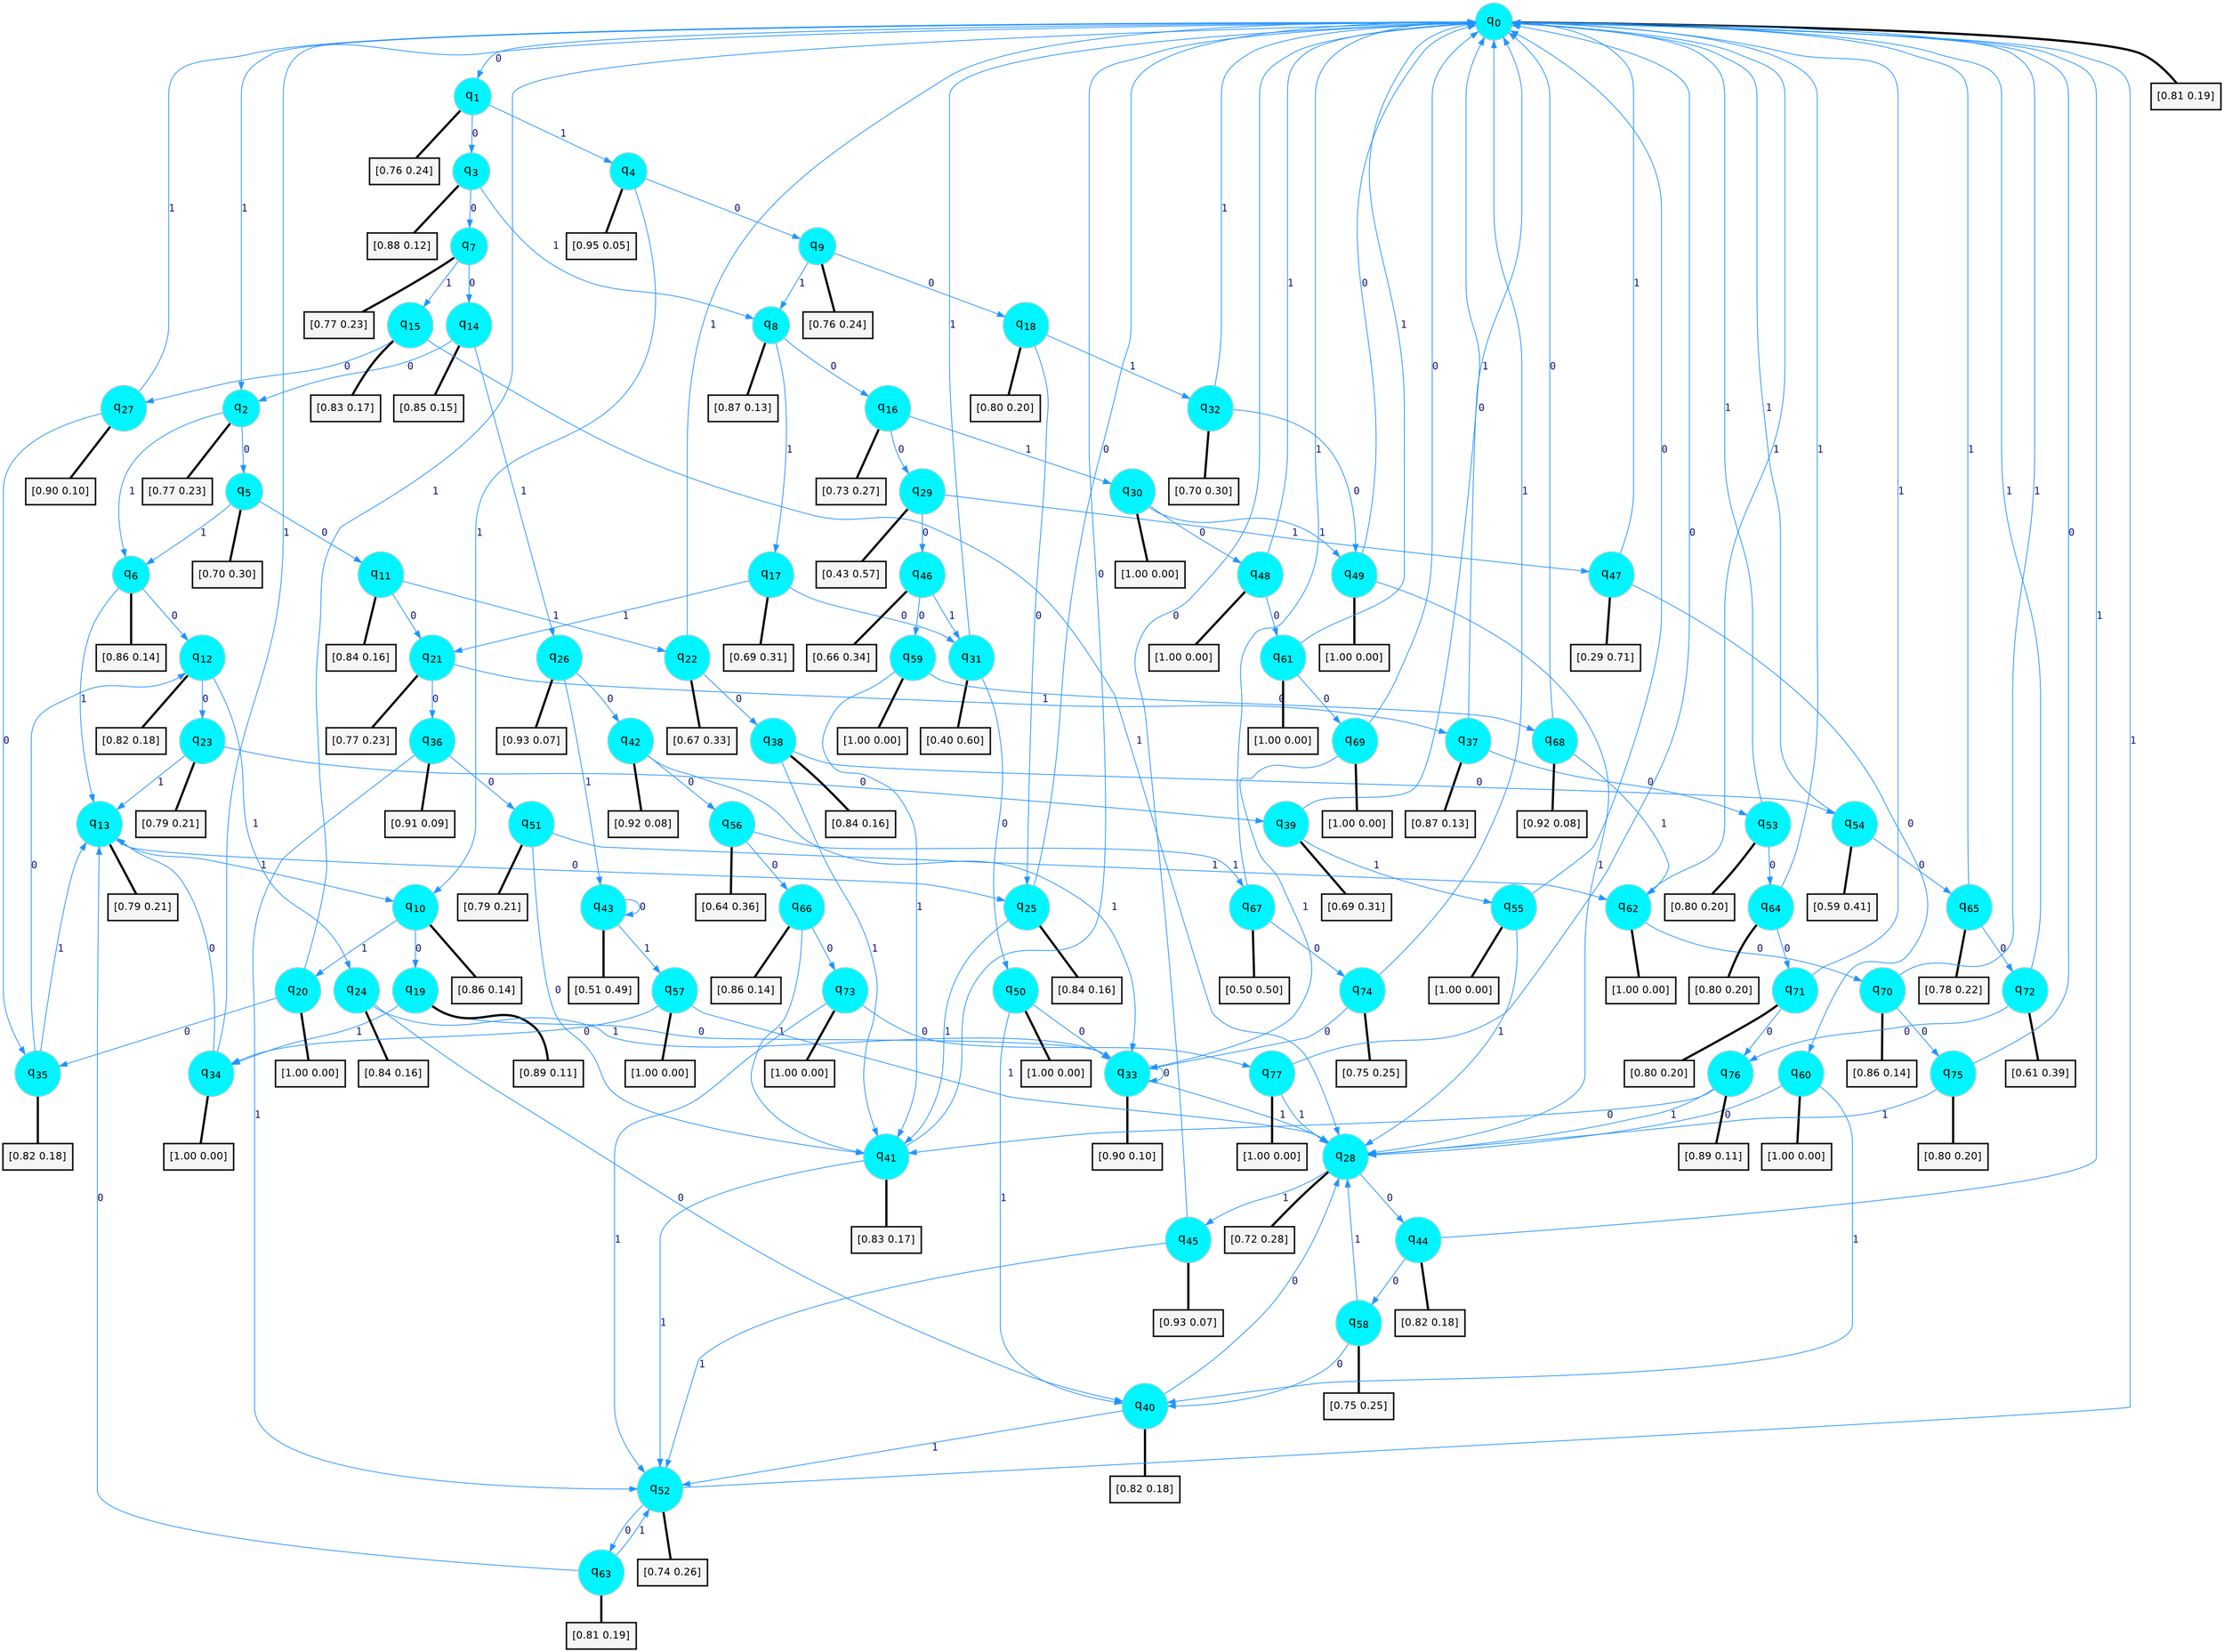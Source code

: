 digraph G {
graph [
bgcolor=transparent, dpi=300, rankdir=TD, size="40,25"];
node [
color=gray, fillcolor=turquoise1, fontcolor=black, fontname=Helvetica, fontsize=16, fontweight=bold, shape=circle, style=filled];
edge [
arrowsize=1, color=dodgerblue1, fontcolor=midnightblue, fontname=courier, fontweight=bold, penwidth=1, style=solid, weight=20];
0[label=<q<SUB>0</SUB>>];
1[label=<q<SUB>1</SUB>>];
2[label=<q<SUB>2</SUB>>];
3[label=<q<SUB>3</SUB>>];
4[label=<q<SUB>4</SUB>>];
5[label=<q<SUB>5</SUB>>];
6[label=<q<SUB>6</SUB>>];
7[label=<q<SUB>7</SUB>>];
8[label=<q<SUB>8</SUB>>];
9[label=<q<SUB>9</SUB>>];
10[label=<q<SUB>10</SUB>>];
11[label=<q<SUB>11</SUB>>];
12[label=<q<SUB>12</SUB>>];
13[label=<q<SUB>13</SUB>>];
14[label=<q<SUB>14</SUB>>];
15[label=<q<SUB>15</SUB>>];
16[label=<q<SUB>16</SUB>>];
17[label=<q<SUB>17</SUB>>];
18[label=<q<SUB>18</SUB>>];
19[label=<q<SUB>19</SUB>>];
20[label=<q<SUB>20</SUB>>];
21[label=<q<SUB>21</SUB>>];
22[label=<q<SUB>22</SUB>>];
23[label=<q<SUB>23</SUB>>];
24[label=<q<SUB>24</SUB>>];
25[label=<q<SUB>25</SUB>>];
26[label=<q<SUB>26</SUB>>];
27[label=<q<SUB>27</SUB>>];
28[label=<q<SUB>28</SUB>>];
29[label=<q<SUB>29</SUB>>];
30[label=<q<SUB>30</SUB>>];
31[label=<q<SUB>31</SUB>>];
32[label=<q<SUB>32</SUB>>];
33[label=<q<SUB>33</SUB>>];
34[label=<q<SUB>34</SUB>>];
35[label=<q<SUB>35</SUB>>];
36[label=<q<SUB>36</SUB>>];
37[label=<q<SUB>37</SUB>>];
38[label=<q<SUB>38</SUB>>];
39[label=<q<SUB>39</SUB>>];
40[label=<q<SUB>40</SUB>>];
41[label=<q<SUB>41</SUB>>];
42[label=<q<SUB>42</SUB>>];
43[label=<q<SUB>43</SUB>>];
44[label=<q<SUB>44</SUB>>];
45[label=<q<SUB>45</SUB>>];
46[label=<q<SUB>46</SUB>>];
47[label=<q<SUB>47</SUB>>];
48[label=<q<SUB>48</SUB>>];
49[label=<q<SUB>49</SUB>>];
50[label=<q<SUB>50</SUB>>];
51[label=<q<SUB>51</SUB>>];
52[label=<q<SUB>52</SUB>>];
53[label=<q<SUB>53</SUB>>];
54[label=<q<SUB>54</SUB>>];
55[label=<q<SUB>55</SUB>>];
56[label=<q<SUB>56</SUB>>];
57[label=<q<SUB>57</SUB>>];
58[label=<q<SUB>58</SUB>>];
59[label=<q<SUB>59</SUB>>];
60[label=<q<SUB>60</SUB>>];
61[label=<q<SUB>61</SUB>>];
62[label=<q<SUB>62</SUB>>];
63[label=<q<SUB>63</SUB>>];
64[label=<q<SUB>64</SUB>>];
65[label=<q<SUB>65</SUB>>];
66[label=<q<SUB>66</SUB>>];
67[label=<q<SUB>67</SUB>>];
68[label=<q<SUB>68</SUB>>];
69[label=<q<SUB>69</SUB>>];
70[label=<q<SUB>70</SUB>>];
71[label=<q<SUB>71</SUB>>];
72[label=<q<SUB>72</SUB>>];
73[label=<q<SUB>73</SUB>>];
74[label=<q<SUB>74</SUB>>];
75[label=<q<SUB>75</SUB>>];
76[label=<q<SUB>76</SUB>>];
77[label=<q<SUB>77</SUB>>];
78[label="[0.81 0.19]", shape=box,fontcolor=black, fontname=Helvetica, fontsize=14, penwidth=2, fillcolor=whitesmoke,color=black];
79[label="[0.76 0.24]", shape=box,fontcolor=black, fontname=Helvetica, fontsize=14, penwidth=2, fillcolor=whitesmoke,color=black];
80[label="[0.77 0.23]", shape=box,fontcolor=black, fontname=Helvetica, fontsize=14, penwidth=2, fillcolor=whitesmoke,color=black];
81[label="[0.88 0.12]", shape=box,fontcolor=black, fontname=Helvetica, fontsize=14, penwidth=2, fillcolor=whitesmoke,color=black];
82[label="[0.95 0.05]", shape=box,fontcolor=black, fontname=Helvetica, fontsize=14, penwidth=2, fillcolor=whitesmoke,color=black];
83[label="[0.70 0.30]", shape=box,fontcolor=black, fontname=Helvetica, fontsize=14, penwidth=2, fillcolor=whitesmoke,color=black];
84[label="[0.86 0.14]", shape=box,fontcolor=black, fontname=Helvetica, fontsize=14, penwidth=2, fillcolor=whitesmoke,color=black];
85[label="[0.77 0.23]", shape=box,fontcolor=black, fontname=Helvetica, fontsize=14, penwidth=2, fillcolor=whitesmoke,color=black];
86[label="[0.87 0.13]", shape=box,fontcolor=black, fontname=Helvetica, fontsize=14, penwidth=2, fillcolor=whitesmoke,color=black];
87[label="[0.76 0.24]", shape=box,fontcolor=black, fontname=Helvetica, fontsize=14, penwidth=2, fillcolor=whitesmoke,color=black];
88[label="[0.86 0.14]", shape=box,fontcolor=black, fontname=Helvetica, fontsize=14, penwidth=2, fillcolor=whitesmoke,color=black];
89[label="[0.84 0.16]", shape=box,fontcolor=black, fontname=Helvetica, fontsize=14, penwidth=2, fillcolor=whitesmoke,color=black];
90[label="[0.82 0.18]", shape=box,fontcolor=black, fontname=Helvetica, fontsize=14, penwidth=2, fillcolor=whitesmoke,color=black];
91[label="[0.79 0.21]", shape=box,fontcolor=black, fontname=Helvetica, fontsize=14, penwidth=2, fillcolor=whitesmoke,color=black];
92[label="[0.85 0.15]", shape=box,fontcolor=black, fontname=Helvetica, fontsize=14, penwidth=2, fillcolor=whitesmoke,color=black];
93[label="[0.83 0.17]", shape=box,fontcolor=black, fontname=Helvetica, fontsize=14, penwidth=2, fillcolor=whitesmoke,color=black];
94[label="[0.73 0.27]", shape=box,fontcolor=black, fontname=Helvetica, fontsize=14, penwidth=2, fillcolor=whitesmoke,color=black];
95[label="[0.69 0.31]", shape=box,fontcolor=black, fontname=Helvetica, fontsize=14, penwidth=2, fillcolor=whitesmoke,color=black];
96[label="[0.80 0.20]", shape=box,fontcolor=black, fontname=Helvetica, fontsize=14, penwidth=2, fillcolor=whitesmoke,color=black];
97[label="[0.89 0.11]", shape=box,fontcolor=black, fontname=Helvetica, fontsize=14, penwidth=2, fillcolor=whitesmoke,color=black];
98[label="[1.00 0.00]", shape=box,fontcolor=black, fontname=Helvetica, fontsize=14, penwidth=2, fillcolor=whitesmoke,color=black];
99[label="[0.77 0.23]", shape=box,fontcolor=black, fontname=Helvetica, fontsize=14, penwidth=2, fillcolor=whitesmoke,color=black];
100[label="[0.67 0.33]", shape=box,fontcolor=black, fontname=Helvetica, fontsize=14, penwidth=2, fillcolor=whitesmoke,color=black];
101[label="[0.79 0.21]", shape=box,fontcolor=black, fontname=Helvetica, fontsize=14, penwidth=2, fillcolor=whitesmoke,color=black];
102[label="[0.84 0.16]", shape=box,fontcolor=black, fontname=Helvetica, fontsize=14, penwidth=2, fillcolor=whitesmoke,color=black];
103[label="[0.84 0.16]", shape=box,fontcolor=black, fontname=Helvetica, fontsize=14, penwidth=2, fillcolor=whitesmoke,color=black];
104[label="[0.93 0.07]", shape=box,fontcolor=black, fontname=Helvetica, fontsize=14, penwidth=2, fillcolor=whitesmoke,color=black];
105[label="[0.90 0.10]", shape=box,fontcolor=black, fontname=Helvetica, fontsize=14, penwidth=2, fillcolor=whitesmoke,color=black];
106[label="[0.72 0.28]", shape=box,fontcolor=black, fontname=Helvetica, fontsize=14, penwidth=2, fillcolor=whitesmoke,color=black];
107[label="[0.43 0.57]", shape=box,fontcolor=black, fontname=Helvetica, fontsize=14, penwidth=2, fillcolor=whitesmoke,color=black];
108[label="[1.00 0.00]", shape=box,fontcolor=black, fontname=Helvetica, fontsize=14, penwidth=2, fillcolor=whitesmoke,color=black];
109[label="[0.40 0.60]", shape=box,fontcolor=black, fontname=Helvetica, fontsize=14, penwidth=2, fillcolor=whitesmoke,color=black];
110[label="[0.70 0.30]", shape=box,fontcolor=black, fontname=Helvetica, fontsize=14, penwidth=2, fillcolor=whitesmoke,color=black];
111[label="[0.90 0.10]", shape=box,fontcolor=black, fontname=Helvetica, fontsize=14, penwidth=2, fillcolor=whitesmoke,color=black];
112[label="[1.00 0.00]", shape=box,fontcolor=black, fontname=Helvetica, fontsize=14, penwidth=2, fillcolor=whitesmoke,color=black];
113[label="[0.82 0.18]", shape=box,fontcolor=black, fontname=Helvetica, fontsize=14, penwidth=2, fillcolor=whitesmoke,color=black];
114[label="[0.91 0.09]", shape=box,fontcolor=black, fontname=Helvetica, fontsize=14, penwidth=2, fillcolor=whitesmoke,color=black];
115[label="[0.87 0.13]", shape=box,fontcolor=black, fontname=Helvetica, fontsize=14, penwidth=2, fillcolor=whitesmoke,color=black];
116[label="[0.84 0.16]", shape=box,fontcolor=black, fontname=Helvetica, fontsize=14, penwidth=2, fillcolor=whitesmoke,color=black];
117[label="[0.69 0.31]", shape=box,fontcolor=black, fontname=Helvetica, fontsize=14, penwidth=2, fillcolor=whitesmoke,color=black];
118[label="[0.82 0.18]", shape=box,fontcolor=black, fontname=Helvetica, fontsize=14, penwidth=2, fillcolor=whitesmoke,color=black];
119[label="[0.83 0.17]", shape=box,fontcolor=black, fontname=Helvetica, fontsize=14, penwidth=2, fillcolor=whitesmoke,color=black];
120[label="[0.92 0.08]", shape=box,fontcolor=black, fontname=Helvetica, fontsize=14, penwidth=2, fillcolor=whitesmoke,color=black];
121[label="[0.51 0.49]", shape=box,fontcolor=black, fontname=Helvetica, fontsize=14, penwidth=2, fillcolor=whitesmoke,color=black];
122[label="[0.82 0.18]", shape=box,fontcolor=black, fontname=Helvetica, fontsize=14, penwidth=2, fillcolor=whitesmoke,color=black];
123[label="[0.93 0.07]", shape=box,fontcolor=black, fontname=Helvetica, fontsize=14, penwidth=2, fillcolor=whitesmoke,color=black];
124[label="[0.66 0.34]", shape=box,fontcolor=black, fontname=Helvetica, fontsize=14, penwidth=2, fillcolor=whitesmoke,color=black];
125[label="[0.29 0.71]", shape=box,fontcolor=black, fontname=Helvetica, fontsize=14, penwidth=2, fillcolor=whitesmoke,color=black];
126[label="[1.00 0.00]", shape=box,fontcolor=black, fontname=Helvetica, fontsize=14, penwidth=2, fillcolor=whitesmoke,color=black];
127[label="[1.00 0.00]", shape=box,fontcolor=black, fontname=Helvetica, fontsize=14, penwidth=2, fillcolor=whitesmoke,color=black];
128[label="[1.00 0.00]", shape=box,fontcolor=black, fontname=Helvetica, fontsize=14, penwidth=2, fillcolor=whitesmoke,color=black];
129[label="[0.79 0.21]", shape=box,fontcolor=black, fontname=Helvetica, fontsize=14, penwidth=2, fillcolor=whitesmoke,color=black];
130[label="[0.74 0.26]", shape=box,fontcolor=black, fontname=Helvetica, fontsize=14, penwidth=2, fillcolor=whitesmoke,color=black];
131[label="[0.80 0.20]", shape=box,fontcolor=black, fontname=Helvetica, fontsize=14, penwidth=2, fillcolor=whitesmoke,color=black];
132[label="[0.59 0.41]", shape=box,fontcolor=black, fontname=Helvetica, fontsize=14, penwidth=2, fillcolor=whitesmoke,color=black];
133[label="[1.00 0.00]", shape=box,fontcolor=black, fontname=Helvetica, fontsize=14, penwidth=2, fillcolor=whitesmoke,color=black];
134[label="[0.64 0.36]", shape=box,fontcolor=black, fontname=Helvetica, fontsize=14, penwidth=2, fillcolor=whitesmoke,color=black];
135[label="[1.00 0.00]", shape=box,fontcolor=black, fontname=Helvetica, fontsize=14, penwidth=2, fillcolor=whitesmoke,color=black];
136[label="[0.75 0.25]", shape=box,fontcolor=black, fontname=Helvetica, fontsize=14, penwidth=2, fillcolor=whitesmoke,color=black];
137[label="[1.00 0.00]", shape=box,fontcolor=black, fontname=Helvetica, fontsize=14, penwidth=2, fillcolor=whitesmoke,color=black];
138[label="[1.00 0.00]", shape=box,fontcolor=black, fontname=Helvetica, fontsize=14, penwidth=2, fillcolor=whitesmoke,color=black];
139[label="[1.00 0.00]", shape=box,fontcolor=black, fontname=Helvetica, fontsize=14, penwidth=2, fillcolor=whitesmoke,color=black];
140[label="[1.00 0.00]", shape=box,fontcolor=black, fontname=Helvetica, fontsize=14, penwidth=2, fillcolor=whitesmoke,color=black];
141[label="[0.81 0.19]", shape=box,fontcolor=black, fontname=Helvetica, fontsize=14, penwidth=2, fillcolor=whitesmoke,color=black];
142[label="[0.80 0.20]", shape=box,fontcolor=black, fontname=Helvetica, fontsize=14, penwidth=2, fillcolor=whitesmoke,color=black];
143[label="[0.78 0.22]", shape=box,fontcolor=black, fontname=Helvetica, fontsize=14, penwidth=2, fillcolor=whitesmoke,color=black];
144[label="[0.86 0.14]", shape=box,fontcolor=black, fontname=Helvetica, fontsize=14, penwidth=2, fillcolor=whitesmoke,color=black];
145[label="[0.50 0.50]", shape=box,fontcolor=black, fontname=Helvetica, fontsize=14, penwidth=2, fillcolor=whitesmoke,color=black];
146[label="[0.92 0.08]", shape=box,fontcolor=black, fontname=Helvetica, fontsize=14, penwidth=2, fillcolor=whitesmoke,color=black];
147[label="[1.00 0.00]", shape=box,fontcolor=black, fontname=Helvetica, fontsize=14, penwidth=2, fillcolor=whitesmoke,color=black];
148[label="[0.86 0.14]", shape=box,fontcolor=black, fontname=Helvetica, fontsize=14, penwidth=2, fillcolor=whitesmoke,color=black];
149[label="[0.80 0.20]", shape=box,fontcolor=black, fontname=Helvetica, fontsize=14, penwidth=2, fillcolor=whitesmoke,color=black];
150[label="[0.61 0.39]", shape=box,fontcolor=black, fontname=Helvetica, fontsize=14, penwidth=2, fillcolor=whitesmoke,color=black];
151[label="[1.00 0.00]", shape=box,fontcolor=black, fontname=Helvetica, fontsize=14, penwidth=2, fillcolor=whitesmoke,color=black];
152[label="[0.75 0.25]", shape=box,fontcolor=black, fontname=Helvetica, fontsize=14, penwidth=2, fillcolor=whitesmoke,color=black];
153[label="[0.80 0.20]", shape=box,fontcolor=black, fontname=Helvetica, fontsize=14, penwidth=2, fillcolor=whitesmoke,color=black];
154[label="[0.89 0.11]", shape=box,fontcolor=black, fontname=Helvetica, fontsize=14, penwidth=2, fillcolor=whitesmoke,color=black];
155[label="[1.00 0.00]", shape=box,fontcolor=black, fontname=Helvetica, fontsize=14, penwidth=2, fillcolor=whitesmoke,color=black];
0->1 [label=0];
0->2 [label=1];
0->78 [arrowhead=none, penwidth=3,color=black];
1->3 [label=0];
1->4 [label=1];
1->79 [arrowhead=none, penwidth=3,color=black];
2->5 [label=0];
2->6 [label=1];
2->80 [arrowhead=none, penwidth=3,color=black];
3->7 [label=0];
3->8 [label=1];
3->81 [arrowhead=none, penwidth=3,color=black];
4->9 [label=0];
4->10 [label=1];
4->82 [arrowhead=none, penwidth=3,color=black];
5->11 [label=0];
5->6 [label=1];
5->83 [arrowhead=none, penwidth=3,color=black];
6->12 [label=0];
6->13 [label=1];
6->84 [arrowhead=none, penwidth=3,color=black];
7->14 [label=0];
7->15 [label=1];
7->85 [arrowhead=none, penwidth=3,color=black];
8->16 [label=0];
8->17 [label=1];
8->86 [arrowhead=none, penwidth=3,color=black];
9->18 [label=0];
9->8 [label=1];
9->87 [arrowhead=none, penwidth=3,color=black];
10->19 [label=0];
10->20 [label=1];
10->88 [arrowhead=none, penwidth=3,color=black];
11->21 [label=0];
11->22 [label=1];
11->89 [arrowhead=none, penwidth=3,color=black];
12->23 [label=0];
12->24 [label=1];
12->90 [arrowhead=none, penwidth=3,color=black];
13->25 [label=0];
13->10 [label=1];
13->91 [arrowhead=none, penwidth=3,color=black];
14->2 [label=0];
14->26 [label=1];
14->92 [arrowhead=none, penwidth=3,color=black];
15->27 [label=0];
15->28 [label=1];
15->93 [arrowhead=none, penwidth=3,color=black];
16->29 [label=0];
16->30 [label=1];
16->94 [arrowhead=none, penwidth=3,color=black];
17->31 [label=0];
17->21 [label=1];
17->95 [arrowhead=none, penwidth=3,color=black];
18->25 [label=0];
18->32 [label=1];
18->96 [arrowhead=none, penwidth=3,color=black];
19->33 [label=0];
19->34 [label=1];
19->97 [arrowhead=none, penwidth=3,color=black];
20->35 [label=0];
20->0 [label=1];
20->98 [arrowhead=none, penwidth=3,color=black];
21->36 [label=0];
21->37 [label=1];
21->99 [arrowhead=none, penwidth=3,color=black];
22->38 [label=0];
22->0 [label=1];
22->100 [arrowhead=none, penwidth=3,color=black];
23->39 [label=0];
23->13 [label=1];
23->101 [arrowhead=none, penwidth=3,color=black];
24->40 [label=0];
24->33 [label=1];
24->102 [arrowhead=none, penwidth=3,color=black];
25->0 [label=0];
25->41 [label=1];
25->103 [arrowhead=none, penwidth=3,color=black];
26->42 [label=0];
26->43 [label=1];
26->104 [arrowhead=none, penwidth=3,color=black];
27->35 [label=0];
27->0 [label=1];
27->105 [arrowhead=none, penwidth=3,color=black];
28->44 [label=0];
28->45 [label=1];
28->106 [arrowhead=none, penwidth=3,color=black];
29->46 [label=0];
29->47 [label=1];
29->107 [arrowhead=none, penwidth=3,color=black];
30->48 [label=0];
30->49 [label=1];
30->108 [arrowhead=none, penwidth=3,color=black];
31->50 [label=0];
31->0 [label=1];
31->109 [arrowhead=none, penwidth=3,color=black];
32->49 [label=0];
32->0 [label=1];
32->110 [arrowhead=none, penwidth=3,color=black];
33->33 [label=0];
33->28 [label=1];
33->111 [arrowhead=none, penwidth=3,color=black];
34->13 [label=0];
34->0 [label=1];
34->112 [arrowhead=none, penwidth=3,color=black];
35->12 [label=0];
35->13 [label=1];
35->113 [arrowhead=none, penwidth=3,color=black];
36->51 [label=0];
36->52 [label=1];
36->114 [arrowhead=none, penwidth=3,color=black];
37->53 [label=0];
37->0 [label=1];
37->115 [arrowhead=none, penwidth=3,color=black];
38->54 [label=0];
38->41 [label=1];
38->116 [arrowhead=none, penwidth=3,color=black];
39->0 [label=0];
39->55 [label=1];
39->117 [arrowhead=none, penwidth=3,color=black];
40->28 [label=0];
40->52 [label=1];
40->118 [arrowhead=none, penwidth=3,color=black];
41->0 [label=0];
41->52 [label=1];
41->119 [arrowhead=none, penwidth=3,color=black];
42->56 [label=0];
42->33 [label=1];
42->120 [arrowhead=none, penwidth=3,color=black];
43->43 [label=0];
43->57 [label=1];
43->121 [arrowhead=none, penwidth=3,color=black];
44->58 [label=0];
44->0 [label=1];
44->122 [arrowhead=none, penwidth=3,color=black];
45->0 [label=0];
45->52 [label=1];
45->123 [arrowhead=none, penwidth=3,color=black];
46->59 [label=0];
46->31 [label=1];
46->124 [arrowhead=none, penwidth=3,color=black];
47->60 [label=0];
47->0 [label=1];
47->125 [arrowhead=none, penwidth=3,color=black];
48->61 [label=0];
48->0 [label=1];
48->126 [arrowhead=none, penwidth=3,color=black];
49->0 [label=0];
49->28 [label=1];
49->127 [arrowhead=none, penwidth=3,color=black];
50->33 [label=0];
50->40 [label=1];
50->128 [arrowhead=none, penwidth=3,color=black];
51->41 [label=0];
51->62 [label=1];
51->129 [arrowhead=none, penwidth=3,color=black];
52->63 [label=0];
52->0 [label=1];
52->130 [arrowhead=none, penwidth=3,color=black];
53->64 [label=0];
53->0 [label=1];
53->131 [arrowhead=none, penwidth=3,color=black];
54->65 [label=0];
54->0 [label=1];
54->132 [arrowhead=none, penwidth=3,color=black];
55->0 [label=0];
55->28 [label=1];
55->133 [arrowhead=none, penwidth=3,color=black];
56->66 [label=0];
56->67 [label=1];
56->134 [arrowhead=none, penwidth=3,color=black];
57->34 [label=0];
57->28 [label=1];
57->135 [arrowhead=none, penwidth=3,color=black];
58->40 [label=0];
58->28 [label=1];
58->136 [arrowhead=none, penwidth=3,color=black];
59->68 [label=0];
59->41 [label=1];
59->137 [arrowhead=none, penwidth=3,color=black];
60->28 [label=0];
60->40 [label=1];
60->138 [arrowhead=none, penwidth=3,color=black];
61->69 [label=0];
61->0 [label=1];
61->139 [arrowhead=none, penwidth=3,color=black];
62->70 [label=0];
62->0 [label=1];
62->140 [arrowhead=none, penwidth=3,color=black];
63->13 [label=0];
63->52 [label=1];
63->141 [arrowhead=none, penwidth=3,color=black];
64->71 [label=0];
64->0 [label=1];
64->142 [arrowhead=none, penwidth=3,color=black];
65->72 [label=0];
65->0 [label=1];
65->143 [arrowhead=none, penwidth=3,color=black];
66->73 [label=0];
66->41 [label=1];
66->144 [arrowhead=none, penwidth=3,color=black];
67->74 [label=0];
67->0 [label=1];
67->145 [arrowhead=none, penwidth=3,color=black];
68->0 [label=0];
68->62 [label=1];
68->146 [arrowhead=none, penwidth=3,color=black];
69->0 [label=0];
69->33 [label=1];
69->147 [arrowhead=none, penwidth=3,color=black];
70->75 [label=0];
70->0 [label=1];
70->148 [arrowhead=none, penwidth=3,color=black];
71->76 [label=0];
71->0 [label=1];
71->149 [arrowhead=none, penwidth=3,color=black];
72->76 [label=0];
72->0 [label=1];
72->150 [arrowhead=none, penwidth=3,color=black];
73->77 [label=0];
73->52 [label=1];
73->151 [arrowhead=none, penwidth=3,color=black];
74->33 [label=0];
74->0 [label=1];
74->152 [arrowhead=none, penwidth=3,color=black];
75->0 [label=0];
75->28 [label=1];
75->153 [arrowhead=none, penwidth=3,color=black];
76->41 [label=0];
76->28 [label=1];
76->154 [arrowhead=none, penwidth=3,color=black];
77->0 [label=0];
77->28 [label=1];
77->155 [arrowhead=none, penwidth=3,color=black];
}
